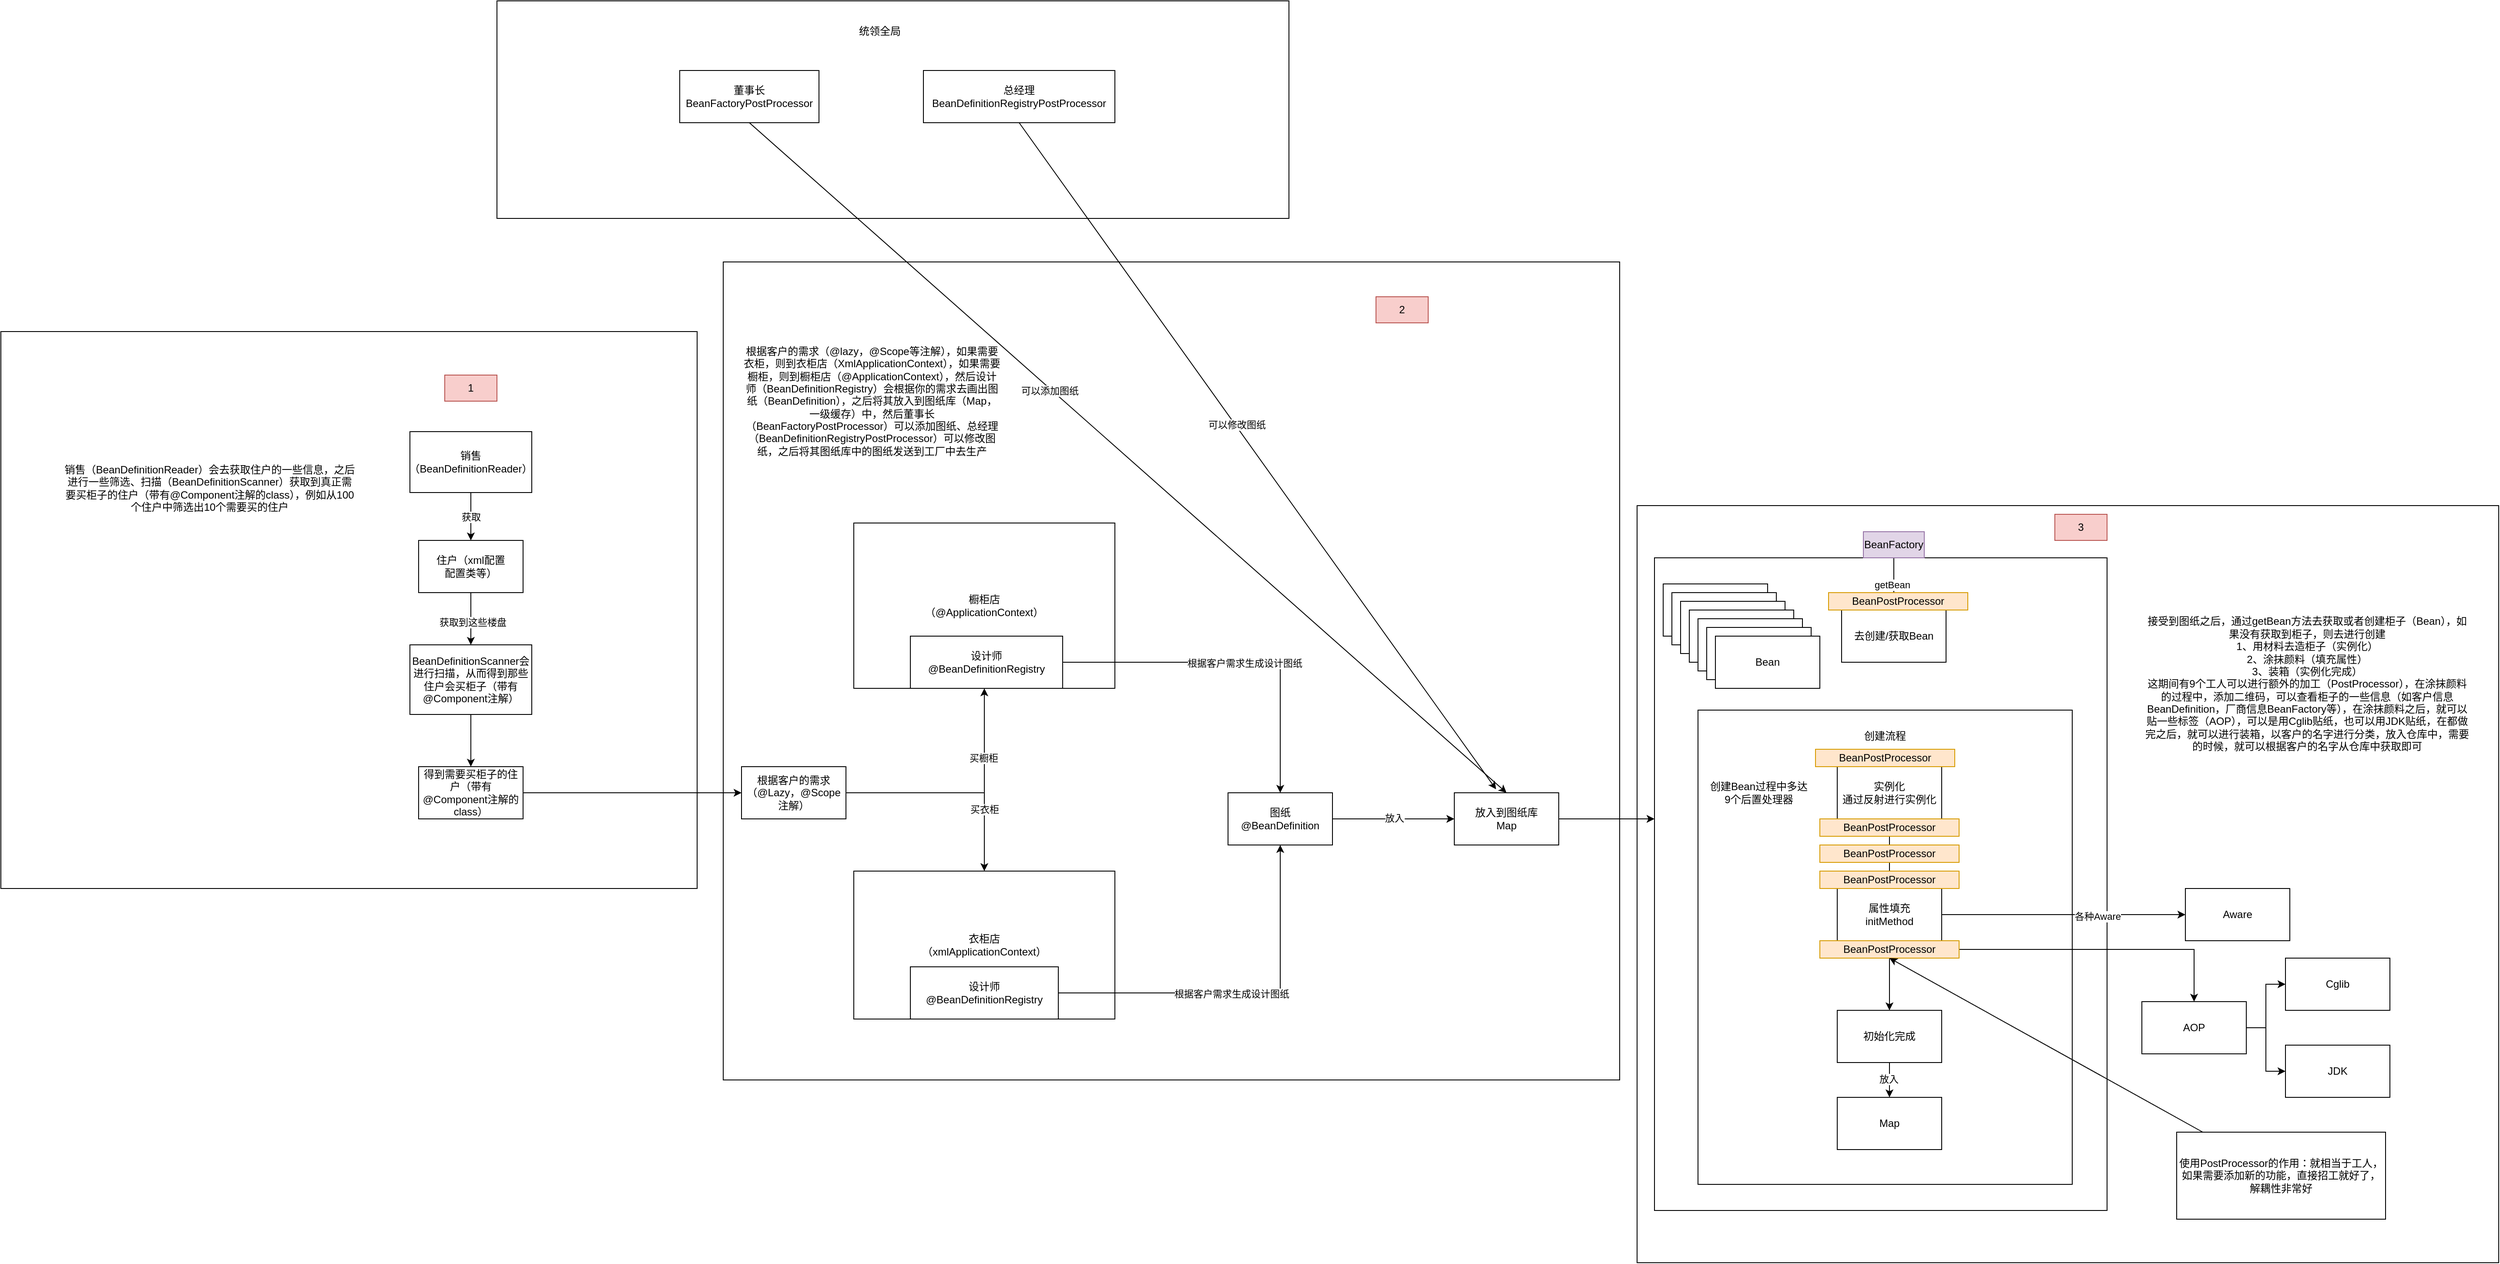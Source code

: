 <mxfile version="15.6.1" type="github">
  <diagram id="xfx5DvELZFT4wy8bLo-e" name="第 1 页">
    <mxGraphModel dx="1426" dy="1963" grid="1" gridSize="10" guides="1" tooltips="1" connect="1" arrows="1" fold="1" page="1" pageScale="1" pageWidth="827" pageHeight="1169" math="0" shadow="0">
      <root>
        <mxCell id="0" />
        <mxCell id="1" parent="0" />
        <mxCell id="1uW27xJzZ47Ek0QODWsl-59" value="" style="rounded=0;whiteSpace=wrap;html=1;" vertex="1" parent="1">
          <mxGeometry x="840" y="-260" width="910" height="250" as="geometry" />
        </mxCell>
        <mxCell id="1uW27xJzZ47Ek0QODWsl-52" value="" style="rounded=0;whiteSpace=wrap;html=1;" vertex="1" parent="1">
          <mxGeometry x="2150" y="320" width="990" height="870" as="geometry" />
        </mxCell>
        <mxCell id="1uW27xJzZ47Ek0QODWsl-15" value="" style="rounded=0;whiteSpace=wrap;html=1;" vertex="1" parent="1">
          <mxGeometry x="1100" y="40" width="1030" height="940" as="geometry" />
        </mxCell>
        <mxCell id="mwWmsGYRI-4Dez6pMQhU-20" value="" style="rounded=0;whiteSpace=wrap;html=1;" parent="1" vertex="1">
          <mxGeometry x="270" y="120" width="800" height="640" as="geometry" />
        </mxCell>
        <mxCell id="mwWmsGYRI-4Dez6pMQhU-5" value="" style="edgeStyle=orthogonalEdgeStyle;rounded=0;orthogonalLoop=1;jettySize=auto;html=1;" parent="1" source="mwWmsGYRI-4Dez6pMQhU-1" target="mwWmsGYRI-4Dez6pMQhU-4" edge="1">
          <mxGeometry relative="1" as="geometry" />
        </mxCell>
        <mxCell id="mwWmsGYRI-4Dez6pMQhU-6" value="获取到这些楼盘" style="edgeLabel;html=1;align=center;verticalAlign=middle;resizable=0;points=[];" parent="mwWmsGYRI-4Dez6pMQhU-5" vertex="1" connectable="0">
          <mxGeometry x="0.133" y="2" relative="1" as="geometry">
            <mxPoint as="offset" />
          </mxGeometry>
        </mxCell>
        <mxCell id="mwWmsGYRI-4Dez6pMQhU-1" value="住户（xml配置&lt;br&gt;配置类等）" style="rounded=0;whiteSpace=wrap;html=1;" parent="1" vertex="1">
          <mxGeometry x="750" y="360" width="120" height="60" as="geometry" />
        </mxCell>
        <mxCell id="mwWmsGYRI-4Dez6pMQhU-3" value="获取" style="edgeStyle=orthogonalEdgeStyle;rounded=0;orthogonalLoop=1;jettySize=auto;html=1;" parent="1" source="mwWmsGYRI-4Dez6pMQhU-2" target="mwWmsGYRI-4Dez6pMQhU-1" edge="1">
          <mxGeometry relative="1" as="geometry" />
        </mxCell>
        <mxCell id="mwWmsGYRI-4Dez6pMQhU-2" value="销售（BeanDefinitionReader）" style="rounded=0;whiteSpace=wrap;html=1;" parent="1" vertex="1">
          <mxGeometry x="740" y="235" width="140" height="70" as="geometry" />
        </mxCell>
        <mxCell id="mwWmsGYRI-4Dez6pMQhU-8" value="" style="edgeStyle=orthogonalEdgeStyle;rounded=0;orthogonalLoop=1;jettySize=auto;html=1;" parent="1" source="mwWmsGYRI-4Dez6pMQhU-4" target="mwWmsGYRI-4Dez6pMQhU-7" edge="1">
          <mxGeometry relative="1" as="geometry" />
        </mxCell>
        <mxCell id="mwWmsGYRI-4Dez6pMQhU-4" value="BeanDefinitionScanner会进行扫描，从而得到那些住户会买柜子（带有@Component注解）" style="rounded=0;whiteSpace=wrap;html=1;" parent="1" vertex="1">
          <mxGeometry x="740" y="480" width="140" height="80" as="geometry" />
        </mxCell>
        <mxCell id="mwWmsGYRI-4Dez6pMQhU-13" value="" style="edgeStyle=orthogonalEdgeStyle;rounded=0;orthogonalLoop=1;jettySize=auto;html=1;" parent="1" source="mwWmsGYRI-4Dez6pMQhU-7" target="mwWmsGYRI-4Dez6pMQhU-12" edge="1">
          <mxGeometry relative="1" as="geometry" />
        </mxCell>
        <mxCell id="mwWmsGYRI-4Dez6pMQhU-7" value="得到需要买柜子的住户（带有@Component注解的class）" style="rounded=0;whiteSpace=wrap;html=1;" parent="1" vertex="1">
          <mxGeometry x="750" y="620" width="120" height="60" as="geometry" />
        </mxCell>
        <mxCell id="mwWmsGYRI-4Dez6pMQhU-10" value="销售（BeanDefinitionReader）会去获取住户的一些信息，之后进行一些筛选、扫描（BeanDefinitionScanner）获取到真正需要买柜子的住户（带有@Component注解的class），例如从100个住户中筛选出10个需要买的住户" style="text;html=1;strokeColor=none;fillColor=none;align=center;verticalAlign=middle;whiteSpace=wrap;rounded=0;" parent="1" vertex="1">
          <mxGeometry x="340" y="220" width="340" height="160" as="geometry" />
        </mxCell>
        <mxCell id="mwWmsGYRI-4Dez6pMQhU-11" value="1" style="text;html=1;strokeColor=#b85450;fillColor=#f8cecc;align=center;verticalAlign=middle;whiteSpace=wrap;rounded=0;" parent="1" vertex="1">
          <mxGeometry x="780" y="170" width="60" height="30" as="geometry" />
        </mxCell>
        <mxCell id="mwWmsGYRI-4Dez6pMQhU-15" value="" style="edgeStyle=orthogonalEdgeStyle;rounded=0;orthogonalLoop=1;jettySize=auto;html=1;" parent="1" source="mwWmsGYRI-4Dez6pMQhU-12" target="mwWmsGYRI-4Dez6pMQhU-14" edge="1">
          <mxGeometry relative="1" as="geometry" />
        </mxCell>
        <mxCell id="mwWmsGYRI-4Dez6pMQhU-18" value="买橱柜" style="edgeLabel;html=1;align=center;verticalAlign=middle;resizable=0;points=[];" parent="mwWmsGYRI-4Dez6pMQhU-15" vertex="1" connectable="0">
          <mxGeometry x="0.425" y="1" relative="1" as="geometry">
            <mxPoint as="offset" />
          </mxGeometry>
        </mxCell>
        <mxCell id="mwWmsGYRI-4Dez6pMQhU-17" value="" style="edgeStyle=orthogonalEdgeStyle;rounded=0;orthogonalLoop=1;jettySize=auto;html=1;" parent="1" source="mwWmsGYRI-4Dez6pMQhU-12" target="mwWmsGYRI-4Dez6pMQhU-16" edge="1">
          <mxGeometry relative="1" as="geometry" />
        </mxCell>
        <mxCell id="mwWmsGYRI-4Dez6pMQhU-19" value="买衣柜" style="edgeLabel;html=1;align=center;verticalAlign=middle;resizable=0;points=[];" parent="mwWmsGYRI-4Dez6pMQhU-17" vertex="1" connectable="0">
          <mxGeometry x="0.427" relative="1" as="geometry">
            <mxPoint as="offset" />
          </mxGeometry>
        </mxCell>
        <mxCell id="mwWmsGYRI-4Dez6pMQhU-12" value="根据客户的需求&lt;br&gt;（@Lazy，@Scope注解）" style="rounded=0;whiteSpace=wrap;html=1;" parent="1" vertex="1">
          <mxGeometry x="1121" y="620" width="120" height="60" as="geometry" />
        </mxCell>
        <mxCell id="mwWmsGYRI-4Dez6pMQhU-14" value="橱柜店&lt;br&gt;（@ApplicationContext）" style="whiteSpace=wrap;html=1;rounded=0;" parent="1" vertex="1">
          <mxGeometry x="1250" y="340" width="300" height="190" as="geometry" />
        </mxCell>
        <mxCell id="mwWmsGYRI-4Dez6pMQhU-16" value="衣柜店&lt;br&gt;（xmlApplicationContext）" style="whiteSpace=wrap;html=1;rounded=0;" parent="1" vertex="1">
          <mxGeometry x="1250" y="740" width="300" height="170" as="geometry" />
        </mxCell>
        <mxCell id="mwWmsGYRI-4Dez6pMQhU-24" value="" style="edgeStyle=orthogonalEdgeStyle;rounded=0;orthogonalLoop=1;jettySize=auto;html=1;" parent="1" source="mwWmsGYRI-4Dez6pMQhU-21" target="mwWmsGYRI-4Dez6pMQhU-23" edge="1">
          <mxGeometry relative="1" as="geometry" />
        </mxCell>
        <mxCell id="mwWmsGYRI-4Dez6pMQhU-27" value="根据客户需求生成设计图纸" style="edgeLabel;html=1;align=center;verticalAlign=middle;resizable=0;points=[];" parent="mwWmsGYRI-4Dez6pMQhU-24" vertex="1" connectable="0">
          <mxGeometry x="0.043" y="-1" relative="1" as="geometry">
            <mxPoint as="offset" />
          </mxGeometry>
        </mxCell>
        <mxCell id="mwWmsGYRI-4Dez6pMQhU-21" value="设计师&lt;br&gt;@BeanDefinitionRegistry" style="rounded=0;whiteSpace=wrap;html=1;" parent="1" vertex="1">
          <mxGeometry x="1315" y="470" width="175" height="60" as="geometry" />
        </mxCell>
        <mxCell id="mwWmsGYRI-4Dez6pMQhU-22" value="设计师&lt;br&gt;@BeanDefinitionRegistry" style="rounded=0;whiteSpace=wrap;html=1;" parent="1" vertex="1">
          <mxGeometry x="1315" y="850" width="170" height="60" as="geometry" />
        </mxCell>
        <mxCell id="1uW27xJzZ47Ek0QODWsl-4" value="" style="edgeStyle=orthogonalEdgeStyle;rounded=0;orthogonalLoop=1;jettySize=auto;html=1;" edge="1" parent="1" source="mwWmsGYRI-4Dez6pMQhU-23" target="1uW27xJzZ47Ek0QODWsl-3">
          <mxGeometry relative="1" as="geometry" />
        </mxCell>
        <mxCell id="1uW27xJzZ47Ek0QODWsl-5" value="放入" style="edgeLabel;html=1;align=center;verticalAlign=middle;resizable=0;points=[];" vertex="1" connectable="0" parent="1uW27xJzZ47Ek0QODWsl-4">
          <mxGeometry x="0.014" y="1" relative="1" as="geometry">
            <mxPoint as="offset" />
          </mxGeometry>
        </mxCell>
        <mxCell id="mwWmsGYRI-4Dez6pMQhU-23" value="图纸&lt;br&gt;@BeanDefinition" style="whiteSpace=wrap;html=1;rounded=0;" parent="1" vertex="1">
          <mxGeometry x="1680" y="650" width="120" height="60" as="geometry" />
        </mxCell>
        <mxCell id="mwWmsGYRI-4Dez6pMQhU-25" value="" style="endArrow=classic;html=1;rounded=0;entryX=0.5;entryY=1;entryDx=0;entryDy=0;exitX=1;exitY=0.5;exitDx=0;exitDy=0;" parent="1" source="mwWmsGYRI-4Dez6pMQhU-22" target="mwWmsGYRI-4Dez6pMQhU-23" edge="1">
          <mxGeometry width="50" height="50" relative="1" as="geometry">
            <mxPoint x="1180" y="630" as="sourcePoint" />
            <mxPoint x="1230" y="580" as="targetPoint" />
            <Array as="points">
              <mxPoint x="1740" y="880" />
            </Array>
          </mxGeometry>
        </mxCell>
        <mxCell id="mwWmsGYRI-4Dez6pMQhU-26" value="根据客户需求生成设计图纸" style="edgeLabel;html=1;align=center;verticalAlign=middle;resizable=0;points=[];" parent="mwWmsGYRI-4Dez6pMQhU-25" vertex="1" connectable="0">
          <mxGeometry x="-0.064" y="-1" relative="1" as="geometry">
            <mxPoint as="offset" />
          </mxGeometry>
        </mxCell>
        <mxCell id="1uW27xJzZ47Ek0QODWsl-1" value="董事长&lt;br&gt;BeanFactoryPostProcessor" style="rounded=0;whiteSpace=wrap;html=1;" vertex="1" parent="1">
          <mxGeometry x="1050" y="-180" width="160" height="60" as="geometry" />
        </mxCell>
        <mxCell id="1uW27xJzZ47Ek0QODWsl-2" value="总经理&lt;br&gt;BeanDefinitionRegistryPostProcessor" style="rounded=0;whiteSpace=wrap;html=1;" vertex="1" parent="1">
          <mxGeometry x="1330" y="-180" width="220" height="60" as="geometry" />
        </mxCell>
        <mxCell id="1uW27xJzZ47Ek0QODWsl-3" value="放入到图纸库&lt;br&gt;Map" style="whiteSpace=wrap;html=1;rounded=0;" vertex="1" parent="1">
          <mxGeometry x="1940" y="650" width="120" height="60" as="geometry" />
        </mxCell>
        <mxCell id="1uW27xJzZ47Ek0QODWsl-6" value="" style="endArrow=classic;html=1;rounded=0;entryX=0.5;entryY=0;entryDx=0;entryDy=0;exitX=0.5;exitY=1;exitDx=0;exitDy=0;" edge="1" parent="1" source="1uW27xJzZ47Ek0QODWsl-1" target="1uW27xJzZ47Ek0QODWsl-3">
          <mxGeometry width="50" height="50" relative="1" as="geometry">
            <mxPoint x="1520" y="390" as="sourcePoint" />
            <mxPoint x="1570" y="340" as="targetPoint" />
          </mxGeometry>
        </mxCell>
        <mxCell id="1uW27xJzZ47Ek0QODWsl-8" value="可以添加图纸" style="edgeLabel;html=1;align=center;verticalAlign=middle;resizable=0;points=[];" vertex="1" connectable="0" parent="1uW27xJzZ47Ek0QODWsl-6">
          <mxGeometry x="-0.204" y="-2" relative="1" as="geometry">
            <mxPoint as="offset" />
          </mxGeometry>
        </mxCell>
        <mxCell id="1uW27xJzZ47Ek0QODWsl-7" value="" style="endArrow=classic;html=1;rounded=0;entryX=0.4;entryY=-0.067;entryDx=0;entryDy=0;entryPerimeter=0;exitX=0.5;exitY=1;exitDx=0;exitDy=0;" edge="1" parent="1" source="1uW27xJzZ47Ek0QODWsl-2" target="1uW27xJzZ47Ek0QODWsl-3">
          <mxGeometry width="50" height="50" relative="1" as="geometry">
            <mxPoint x="1520" y="390" as="sourcePoint" />
            <mxPoint x="1570" y="340" as="targetPoint" />
          </mxGeometry>
        </mxCell>
        <mxCell id="1uW27xJzZ47Ek0QODWsl-9" value="可以修改图纸" style="edgeLabel;html=1;align=center;verticalAlign=middle;resizable=0;points=[];" vertex="1" connectable="0" parent="1uW27xJzZ47Ek0QODWsl-7">
          <mxGeometry x="-0.092" y="1" relative="1" as="geometry">
            <mxPoint as="offset" />
          </mxGeometry>
        </mxCell>
        <mxCell id="1uW27xJzZ47Ek0QODWsl-10" value="" style="rounded=0;whiteSpace=wrap;html=1;" vertex="1" parent="1">
          <mxGeometry x="2170" y="380" width="520" height="750" as="geometry" />
        </mxCell>
        <mxCell id="1uW27xJzZ47Ek0QODWsl-11" value="" style="endArrow=classic;html=1;rounded=0;exitX=1;exitY=0.5;exitDx=0;exitDy=0;" edge="1" parent="1" source="1uW27xJzZ47Ek0QODWsl-3">
          <mxGeometry width="50" height="50" relative="1" as="geometry">
            <mxPoint x="2120" y="730" as="sourcePoint" />
            <mxPoint x="2170" y="680" as="targetPoint" />
          </mxGeometry>
        </mxCell>
        <mxCell id="1uW27xJzZ47Ek0QODWsl-19" value="" style="edgeStyle=orthogonalEdgeStyle;rounded=0;orthogonalLoop=1;jettySize=auto;html=1;" edge="1" parent="1" source="1uW27xJzZ47Ek0QODWsl-14" target="1uW27xJzZ47Ek0QODWsl-18">
          <mxGeometry relative="1" as="geometry" />
        </mxCell>
        <mxCell id="1uW27xJzZ47Ek0QODWsl-20" value="getBean" style="edgeLabel;html=1;align=center;verticalAlign=middle;resizable=0;points=[];" vertex="1" connectable="0" parent="1uW27xJzZ47Ek0QODWsl-19">
          <mxGeometry x="0.033" y="-2" relative="1" as="geometry">
            <mxPoint as="offset" />
          </mxGeometry>
        </mxCell>
        <mxCell id="1uW27xJzZ47Ek0QODWsl-14" value="BeanFactory" style="text;html=1;strokeColor=#9673a6;fillColor=#e1d5e7;align=center;verticalAlign=middle;whiteSpace=wrap;rounded=0;" vertex="1" parent="1">
          <mxGeometry x="2410" y="350" width="70" height="30" as="geometry" />
        </mxCell>
        <mxCell id="1uW27xJzZ47Ek0QODWsl-16" value="根据客户的需求（@lazy，@Scope等注解），如果需要衣柜，则到衣柜店（XmlApplicationContext），如果需要橱柜，则到橱柜店（@ApplicationContext），然后设计师（BeanDefinitionRegistry）会根据你的需求去画出图纸（BeanDefinition），之后将其放入到图纸库（Map，一级缓存）中，然后董事长（BeanFactoryPostProcessor）可以添加图纸、总经理（BeanDefinitionRegistryPostProcessor）可以修改图纸，之后将其图纸库中的图纸发送到工厂中去生产" style="text;html=1;strokeColor=none;fillColor=none;align=center;verticalAlign=middle;whiteSpace=wrap;rounded=0;" vertex="1" parent="1">
          <mxGeometry x="1121" y="80" width="300" height="240" as="geometry" />
        </mxCell>
        <mxCell id="1uW27xJzZ47Ek0QODWsl-17" value="2" style="text;html=1;strokeColor=#b85450;fillColor=#f8cecc;align=center;verticalAlign=middle;whiteSpace=wrap;rounded=0;" vertex="1" parent="1">
          <mxGeometry x="1850" y="80" width="60" height="30" as="geometry" />
        </mxCell>
        <mxCell id="1uW27xJzZ47Ek0QODWsl-18" value="去创建/获取Bean" style="whiteSpace=wrap;html=1;rounded=0;" vertex="1" parent="1">
          <mxGeometry x="2385" y="440" width="120" height="60" as="geometry" />
        </mxCell>
        <mxCell id="1uW27xJzZ47Ek0QODWsl-21" value="Bean" style="rounded=0;whiteSpace=wrap;html=1;" vertex="1" parent="1">
          <mxGeometry x="2180" y="410" width="120" height="60" as="geometry" />
        </mxCell>
        <mxCell id="1uW27xJzZ47Ek0QODWsl-22" value="Bean" style="rounded=0;whiteSpace=wrap;html=1;" vertex="1" parent="1">
          <mxGeometry x="2190" y="420" width="120" height="60" as="geometry" />
        </mxCell>
        <mxCell id="1uW27xJzZ47Ek0QODWsl-23" value="Bean" style="rounded=0;whiteSpace=wrap;html=1;" vertex="1" parent="1">
          <mxGeometry x="2200" y="430" width="120" height="60" as="geometry" />
        </mxCell>
        <mxCell id="1uW27xJzZ47Ek0QODWsl-24" value="Bean" style="rounded=0;whiteSpace=wrap;html=1;" vertex="1" parent="1">
          <mxGeometry x="2210" y="440" width="120" height="60" as="geometry" />
        </mxCell>
        <mxCell id="1uW27xJzZ47Ek0QODWsl-25" value="Bean" style="rounded=0;whiteSpace=wrap;html=1;" vertex="1" parent="1">
          <mxGeometry x="2220" y="450" width="120" height="60" as="geometry" />
        </mxCell>
        <mxCell id="1uW27xJzZ47Ek0QODWsl-26" value="Bean" style="rounded=0;whiteSpace=wrap;html=1;" vertex="1" parent="1">
          <mxGeometry x="2230" y="460" width="120" height="60" as="geometry" />
        </mxCell>
        <mxCell id="1uW27xJzZ47Ek0QODWsl-27" value="Bean" style="rounded=0;whiteSpace=wrap;html=1;" vertex="1" parent="1">
          <mxGeometry x="2240" y="470" width="120" height="60" as="geometry" />
        </mxCell>
        <mxCell id="1uW27xJzZ47Ek0QODWsl-28" value="" style="rounded=0;whiteSpace=wrap;html=1;" vertex="1" parent="1">
          <mxGeometry x="2220" y="555" width="430" height="545" as="geometry" />
        </mxCell>
        <mxCell id="1uW27xJzZ47Ek0QODWsl-29" value="创建流程" style="text;html=1;strokeColor=none;fillColor=none;align=center;verticalAlign=middle;whiteSpace=wrap;rounded=0;" vertex="1" parent="1">
          <mxGeometry x="2405" y="570" width="60" height="30" as="geometry" />
        </mxCell>
        <mxCell id="1uW27xJzZ47Ek0QODWsl-33" value="" style="edgeStyle=orthogonalEdgeStyle;rounded=0;orthogonalLoop=1;jettySize=auto;html=1;" edge="1" parent="1" source="1uW27xJzZ47Ek0QODWsl-30" target="1uW27xJzZ47Ek0QODWsl-32">
          <mxGeometry relative="1" as="geometry" />
        </mxCell>
        <mxCell id="1uW27xJzZ47Ek0QODWsl-30" value="实例化&lt;br&gt;通过反射进行实例化" style="rounded=0;whiteSpace=wrap;html=1;" vertex="1" parent="1">
          <mxGeometry x="2380" y="620" width="120" height="60" as="geometry" />
        </mxCell>
        <mxCell id="1uW27xJzZ47Ek0QODWsl-35" value="" style="edgeStyle=orthogonalEdgeStyle;rounded=0;orthogonalLoop=1;jettySize=auto;html=1;" edge="1" parent="1" source="1uW27xJzZ47Ek0QODWsl-32" target="1uW27xJzZ47Ek0QODWsl-34">
          <mxGeometry relative="1" as="geometry" />
        </mxCell>
        <mxCell id="1uW27xJzZ47Ek0QODWsl-37" value="" style="edgeStyle=orthogonalEdgeStyle;rounded=0;orthogonalLoop=1;jettySize=auto;html=1;" edge="1" parent="1" source="1uW27xJzZ47Ek0QODWsl-32" target="1uW27xJzZ47Ek0QODWsl-36">
          <mxGeometry relative="1" as="geometry" />
        </mxCell>
        <mxCell id="1uW27xJzZ47Ek0QODWsl-38" value="各种Aware" style="edgeLabel;html=1;align=center;verticalAlign=middle;resizable=0;points=[];" vertex="1" connectable="0" parent="1uW27xJzZ47Ek0QODWsl-37">
          <mxGeometry x="0.279" y="-2" relative="1" as="geometry">
            <mxPoint as="offset" />
          </mxGeometry>
        </mxCell>
        <mxCell id="1uW27xJzZ47Ek0QODWsl-32" value="属性填充&lt;br&gt;initMethod" style="rounded=0;whiteSpace=wrap;html=1;" vertex="1" parent="1">
          <mxGeometry x="2380" y="760" width="120" height="60" as="geometry" />
        </mxCell>
        <mxCell id="1uW27xJzZ47Ek0QODWsl-56" value="" style="edgeStyle=orthogonalEdgeStyle;rounded=0;orthogonalLoop=1;jettySize=auto;html=1;" edge="1" parent="1" source="1uW27xJzZ47Ek0QODWsl-34" target="1uW27xJzZ47Ek0QODWsl-55">
          <mxGeometry relative="1" as="geometry" />
        </mxCell>
        <mxCell id="1uW27xJzZ47Ek0QODWsl-58" value="放入" style="edgeLabel;html=1;align=center;verticalAlign=middle;resizable=0;points=[];" vertex="1" connectable="0" parent="1uW27xJzZ47Ek0QODWsl-56">
          <mxGeometry x="-0.05" y="-1" relative="1" as="geometry">
            <mxPoint as="offset" />
          </mxGeometry>
        </mxCell>
        <mxCell id="1uW27xJzZ47Ek0QODWsl-34" value="初始化完成" style="rounded=0;whiteSpace=wrap;html=1;" vertex="1" parent="1">
          <mxGeometry x="2380" y="900" width="120" height="60" as="geometry" />
        </mxCell>
        <mxCell id="1uW27xJzZ47Ek0QODWsl-36" value="Aware" style="whiteSpace=wrap;html=1;rounded=0;" vertex="1" parent="1">
          <mxGeometry x="2780" y="760" width="120" height="60" as="geometry" />
        </mxCell>
        <mxCell id="1uW27xJzZ47Ek0QODWsl-41" value="" style="edgeStyle=orthogonalEdgeStyle;rounded=0;orthogonalLoop=1;jettySize=auto;html=1;" edge="1" parent="1" source="1uW27xJzZ47Ek0QODWsl-39" target="1uW27xJzZ47Ek0QODWsl-40">
          <mxGeometry relative="1" as="geometry" />
        </mxCell>
        <mxCell id="1uW27xJzZ47Ek0QODWsl-39" value="BeanPostProcessor" style="rounded=0;whiteSpace=wrap;html=1;fillColor=#ffe6cc;strokeColor=#d79b00;" vertex="1" parent="1">
          <mxGeometry x="2360" y="820" width="160" height="20" as="geometry" />
        </mxCell>
        <mxCell id="1uW27xJzZ47Ek0QODWsl-43" value="" style="edgeStyle=orthogonalEdgeStyle;rounded=0;orthogonalLoop=1;jettySize=auto;html=1;" edge="1" parent="1" source="1uW27xJzZ47Ek0QODWsl-40" target="1uW27xJzZ47Ek0QODWsl-42">
          <mxGeometry relative="1" as="geometry" />
        </mxCell>
        <mxCell id="1uW27xJzZ47Ek0QODWsl-45" value="" style="edgeStyle=orthogonalEdgeStyle;rounded=0;orthogonalLoop=1;jettySize=auto;html=1;" edge="1" parent="1" source="1uW27xJzZ47Ek0QODWsl-40" target="1uW27xJzZ47Ek0QODWsl-44">
          <mxGeometry relative="1" as="geometry" />
        </mxCell>
        <mxCell id="1uW27xJzZ47Ek0QODWsl-40" value="AOP" style="whiteSpace=wrap;html=1;rounded=0;" vertex="1" parent="1">
          <mxGeometry x="2730" y="890" width="120" height="60" as="geometry" />
        </mxCell>
        <mxCell id="1uW27xJzZ47Ek0QODWsl-42" value="Cglib" style="whiteSpace=wrap;html=1;rounded=0;" vertex="1" parent="1">
          <mxGeometry x="2895" y="840" width="120" height="60" as="geometry" />
        </mxCell>
        <mxCell id="1uW27xJzZ47Ek0QODWsl-44" value="JDK" style="whiteSpace=wrap;html=1;rounded=0;" vertex="1" parent="1">
          <mxGeometry x="2895" y="940" width="120" height="60" as="geometry" />
        </mxCell>
        <mxCell id="1uW27xJzZ47Ek0QODWsl-46" value="BeanPostProcessor" style="rounded=0;whiteSpace=wrap;html=1;fillColor=#ffe6cc;strokeColor=#d79b00;" vertex="1" parent="1">
          <mxGeometry x="2370" y="420" width="160" height="20" as="geometry" />
        </mxCell>
        <mxCell id="1uW27xJzZ47Ek0QODWsl-47" value="BeanPostProcessor" style="rounded=0;whiteSpace=wrap;html=1;fillColor=#ffe6cc;strokeColor=#d79b00;" vertex="1" parent="1">
          <mxGeometry x="2355" y="600" width="160" height="20" as="geometry" />
        </mxCell>
        <mxCell id="1uW27xJzZ47Ek0QODWsl-48" value="BeanPostProcessor" style="rounded=0;whiteSpace=wrap;html=1;fillColor=#ffe6cc;strokeColor=#d79b00;" vertex="1" parent="1">
          <mxGeometry x="2360" y="680" width="160" height="20" as="geometry" />
        </mxCell>
        <mxCell id="1uW27xJzZ47Ek0QODWsl-49" value="BeanPostProcessor" style="rounded=0;whiteSpace=wrap;html=1;fillColor=#ffe6cc;strokeColor=#d79b00;" vertex="1" parent="1">
          <mxGeometry x="2360" y="710" width="160" height="20" as="geometry" />
        </mxCell>
        <mxCell id="1uW27xJzZ47Ek0QODWsl-50" value="BeanPostProcessor" style="rounded=0;whiteSpace=wrap;html=1;fillColor=#ffe6cc;strokeColor=#d79b00;" vertex="1" parent="1">
          <mxGeometry x="2360" y="740" width="160" height="20" as="geometry" />
        </mxCell>
        <mxCell id="1uW27xJzZ47Ek0QODWsl-51" value="创建Bean过程中多达9个后置处理器" style="text;html=1;strokeColor=none;fillColor=none;align=center;verticalAlign=middle;whiteSpace=wrap;rounded=0;" vertex="1" parent="1">
          <mxGeometry x="2230" y="635" width="120" height="30" as="geometry" />
        </mxCell>
        <mxCell id="1uW27xJzZ47Ek0QODWsl-53" value="3" style="text;html=1;strokeColor=#b85450;fillColor=#f8cecc;align=center;verticalAlign=middle;whiteSpace=wrap;rounded=0;" vertex="1" parent="1">
          <mxGeometry x="2630" y="330" width="60" height="30" as="geometry" />
        </mxCell>
        <mxCell id="1uW27xJzZ47Ek0QODWsl-54" value="接受到图纸之后，通过getBean方法去获取或者创建柜子（Bean），如果没有获取到柜子，则去进行创建&lt;br&gt;1、用材料去造柜子（实例化）&lt;br&gt;2、涂抹颜料（填充属性）&lt;br&gt;3、装箱（实例化完成）&lt;br&gt;这期间有9个工人可以进行额外的加工（PostProcessor），在涂抹颜料的过程中，添加二维码，可以查看柜子的一些信息（如客户信息BeanDefinition，厂商信息BeanFactory等），在涂抹颜料之后，就可以贴一些标签（AOP），可以是用Cglib贴纸，也可以用JDK贴纸，在都做完之后，就可以进行装箱，以客户的名字进行分类，放入仓库中，需要的时候，就可以根据客户的名字从仓库中获取即可" style="text;html=1;strokeColor=none;fillColor=none;align=center;verticalAlign=middle;whiteSpace=wrap;rounded=0;" vertex="1" parent="1">
          <mxGeometry x="2730" y="415" width="380" height="220" as="geometry" />
        </mxCell>
        <mxCell id="1uW27xJzZ47Ek0QODWsl-55" value="Map" style="rounded=0;whiteSpace=wrap;html=1;" vertex="1" parent="1">
          <mxGeometry x="2380" y="1000" width="120" height="60" as="geometry" />
        </mxCell>
        <mxCell id="1uW27xJzZ47Ek0QODWsl-60" value="统领全局" style="text;html=1;strokeColor=none;fillColor=none;align=center;verticalAlign=middle;whiteSpace=wrap;rounded=0;" vertex="1" parent="1">
          <mxGeometry x="1250" y="-240" width="60" height="30" as="geometry" />
        </mxCell>
        <mxCell id="1uW27xJzZ47Ek0QODWsl-61" value="使用PostProcessor的作用：就相当于工人，如果需要添加新的功能，直接招工就好了，解耦性非常好" style="rounded=0;whiteSpace=wrap;html=1;" vertex="1" parent="1">
          <mxGeometry x="2770" y="1040" width="240" height="100" as="geometry" />
        </mxCell>
        <mxCell id="1uW27xJzZ47Ek0QODWsl-63" value="" style="endArrow=classic;html=1;rounded=0;entryX=0.5;entryY=1;entryDx=0;entryDy=0;" edge="1" parent="1" source="1uW27xJzZ47Ek0QODWsl-61" target="1uW27xJzZ47Ek0QODWsl-39">
          <mxGeometry width="50" height="50" relative="1" as="geometry">
            <mxPoint x="2890" y="1019.289" as="sourcePoint" />
            <mxPoint x="2890" y="969.289" as="targetPoint" />
          </mxGeometry>
        </mxCell>
      </root>
    </mxGraphModel>
  </diagram>
</mxfile>

